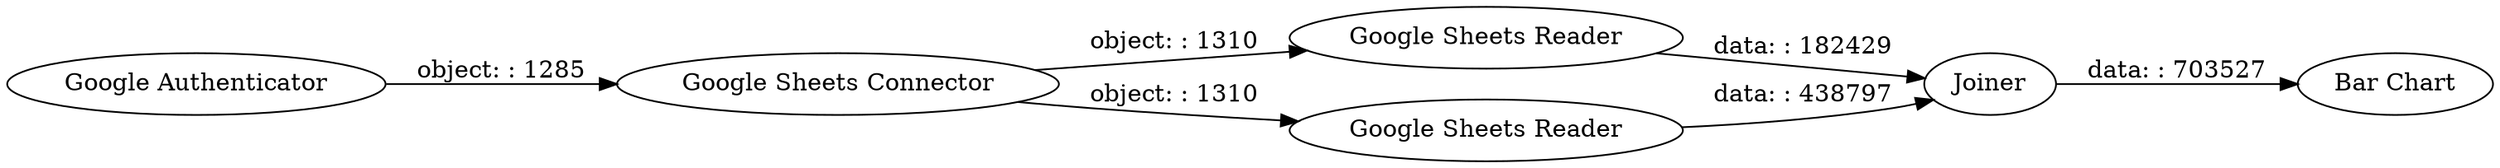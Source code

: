 digraph {
	"8725079633434773393_1" [label="Google Authenticator"]
	"8725079633434773393_12" [label="Bar Chart"]
	"8725079633434773393_2" [label="Google Sheets Reader"]
	"8725079633434773393_5" [label="Google Sheets Connector"]
	"8725079633434773393_8" [label=Joiner]
	"8725079633434773393_7" [label="Google Sheets Reader"]
	"8725079633434773393_1" -> "8725079633434773393_5" [label="object: : 1285"]
	"8725079633434773393_8" -> "8725079633434773393_12" [label="data: : 703527"]
	"8725079633434773393_7" -> "8725079633434773393_8" [label="data: : 438797"]
	"8725079633434773393_5" -> "8725079633434773393_7" [label="object: : 1310"]
	"8725079633434773393_2" -> "8725079633434773393_8" [label="data: : 182429"]
	"8725079633434773393_5" -> "8725079633434773393_2" [label="object: : 1310"]
	rankdir=LR
}
